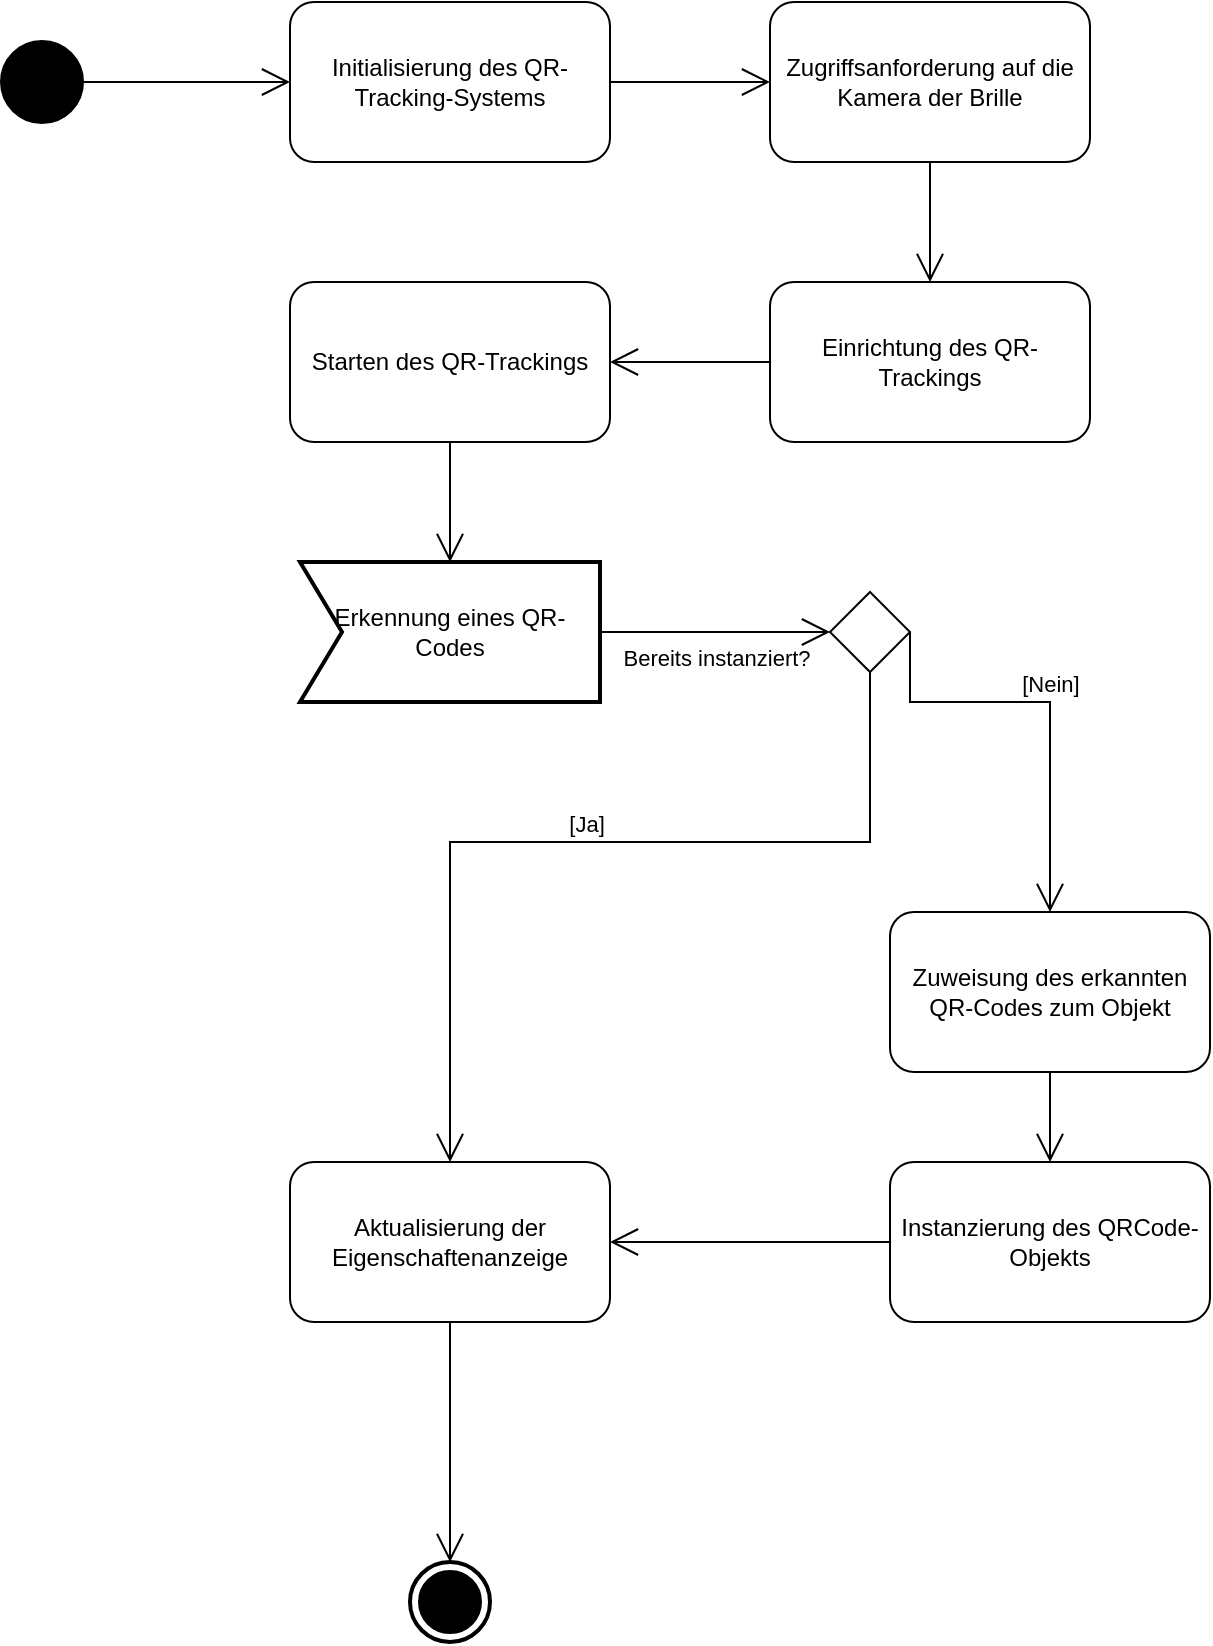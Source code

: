 <mxfile version="23.1.4" type="device">
  <diagram name="Seite-1" id="HstTtl04XwhdvgVcIJdO">
    <mxGraphModel dx="1430" dy="786" grid="1" gridSize="10" guides="1" tooltips="1" connect="1" arrows="1" fold="1" page="1" pageScale="1" pageWidth="827" pageHeight="1169" math="0" shadow="0">
      <root>
        <mxCell id="0" />
        <mxCell id="1" parent="0" />
        <mxCell id="myiTS_FSy3hXaOzNeJer-1" value="" style="shape=ellipse;html=1;fillColor=strokeColor;strokeWidth=2;verticalLabelPosition=bottom;verticalAlignment=top;perimeter=ellipsePerimeter;" parent="1" vertex="1">
          <mxGeometry x="80" y="90" width="40" height="40" as="geometry" />
        </mxCell>
        <mxCell id="myiTS_FSy3hXaOzNeJer-2" value="Initialisierung des QR-Tracking-Systems" style="shape=rect;html=1;rounded=1;whiteSpace=wrap;align=center;" parent="1" vertex="1">
          <mxGeometry x="224" y="70" width="160" height="80" as="geometry" />
        </mxCell>
        <mxCell id="myiTS_FSy3hXaOzNeJer-3" value="Zugriffsanforderung auf die Kamera der Brille" style="shape=rect;html=1;rounded=1;whiteSpace=wrap;align=center;" parent="1" vertex="1">
          <mxGeometry x="464" y="70" width="160" height="80" as="geometry" />
        </mxCell>
        <mxCell id="myiTS_FSy3hXaOzNeJer-4" value="Einrichtung des QR-Trackings" style="shape=rect;html=1;rounded=1;whiteSpace=wrap;align=center;" parent="1" vertex="1">
          <mxGeometry x="464" y="210" width="160" height="80" as="geometry" />
        </mxCell>
        <mxCell id="myiTS_FSy3hXaOzNeJer-6" value="Starten des QR-Trackings" style="shape=rect;html=1;rounded=1;whiteSpace=wrap;align=center;" parent="1" vertex="1">
          <mxGeometry x="224" y="210" width="160" height="80" as="geometry" />
        </mxCell>
        <mxCell id="myiTS_FSy3hXaOzNeJer-7" value="Instanzierung des QRCode-Objekts" style="shape=rect;html=1;rounded=1;whiteSpace=wrap;align=center;" parent="1" vertex="1">
          <mxGeometry x="524" y="650" width="160" height="80" as="geometry" />
        </mxCell>
        <mxCell id="myiTS_FSy3hXaOzNeJer-8" value="Zuweisung des erkannten QR-Codes zum Objekt" style="shape=rect;html=1;rounded=1;whiteSpace=wrap;align=center;" parent="1" vertex="1">
          <mxGeometry x="524" y="525" width="160" height="80" as="geometry" />
        </mxCell>
        <mxCell id="myiTS_FSy3hXaOzNeJer-9" value="Aktualisierung der Eigenschaftenanzeige" style="shape=rect;html=1;rounded=1;whiteSpace=wrap;align=center;" parent="1" vertex="1">
          <mxGeometry x="224" y="650" width="160" height="80" as="geometry" />
        </mxCell>
        <mxCell id="myiTS_FSy3hXaOzNeJer-10" value="Erkennung eines QR-Codes" style="html=1;shape=mxgraph.sysml.accEvent;strokeWidth=2;whiteSpace=wrap;align=center;" parent="1" vertex="1">
          <mxGeometry x="229" y="350" width="150" height="70" as="geometry" />
        </mxCell>
        <mxCell id="myiTS_FSy3hXaOzNeJer-12" value="" style="shape=rhombus;html=1;verticalLabelPosition=bottom;verticalAlignment=top;" parent="1" vertex="1">
          <mxGeometry x="494" y="365" width="40" height="40" as="geometry" />
        </mxCell>
        <mxCell id="myiTS_FSy3hXaOzNeJer-14" value="[Nein]" style="edgeStyle=elbowEdgeStyle;html=1;elbow=vertical;verticalAlign=bottom;endArrow=open;rounded=0;labelBackgroundColor=none;endSize=12;exitX=1;exitY=0.5;exitDx=0;exitDy=0;" parent="1" source="myiTS_FSy3hXaOzNeJer-12" target="myiTS_FSy3hXaOzNeJer-8" edge="1">
          <mxGeometry relative="1" as="geometry">
            <mxPoint x="564" y="520" as="targetPoint" />
            <Array as="points">
              <mxPoint x="604" y="420" />
            </Array>
          </mxGeometry>
        </mxCell>
        <mxCell id="myiTS_FSy3hXaOzNeJer-15" value="[Ja]" style="edgeStyle=elbowEdgeStyle;html=1;elbow=vertical;verticalAlign=bottom;endArrow=open;rounded=0;labelBackgroundColor=none;endSize=12;entryX=0.5;entryY=0;entryDx=0;entryDy=0;" parent="1" source="myiTS_FSy3hXaOzNeJer-12" target="myiTS_FSy3hXaOzNeJer-9" edge="1">
          <mxGeometry relative="1" as="geometry">
            <mxPoint x="364" y="520" as="targetPoint" />
            <Array as="points">
              <mxPoint x="384" y="490" />
            </Array>
          </mxGeometry>
        </mxCell>
        <mxCell id="myiTS_FSy3hXaOzNeJer-16" value="" style="html=1;shape=mxgraph.sysml.actFinal;strokeWidth=2;verticalLabelPosition=bottom;verticalAlignment=top;" parent="1" vertex="1">
          <mxGeometry x="284" y="850" width="40" height="40" as="geometry" />
        </mxCell>
        <mxCell id="myiTS_FSy3hXaOzNeJer-17" value="" style="edgeStyle=none;html=1;endArrow=open;endSize=12;verticalAlign=top;labelBackgroundColor=none;rounded=0;exitX=1;exitY=0.5;exitDx=0;exitDy=0;" parent="1" source="myiTS_FSy3hXaOzNeJer-1" target="myiTS_FSy3hXaOzNeJer-2" edge="1">
          <mxGeometry width="160" relative="1" as="geometry">
            <mxPoint x="104" y="550" as="sourcePoint" />
            <mxPoint x="264" y="550" as="targetPoint" />
          </mxGeometry>
        </mxCell>
        <mxCell id="myiTS_FSy3hXaOzNeJer-18" value="" style="edgeStyle=none;html=1;endArrow=open;endSize=12;verticalAlign=top;labelBackgroundColor=none;rounded=0;" parent="1" source="myiTS_FSy3hXaOzNeJer-2" target="myiTS_FSy3hXaOzNeJer-3" edge="1">
          <mxGeometry width="160" relative="1" as="geometry">
            <mxPoint x="114" y="560" as="sourcePoint" />
            <mxPoint x="274" y="560" as="targetPoint" />
          </mxGeometry>
        </mxCell>
        <mxCell id="myiTS_FSy3hXaOzNeJer-19" value="" style="edgeStyle=none;html=1;endArrow=open;endSize=12;verticalAlign=top;labelBackgroundColor=none;rounded=0;" parent="1" source="myiTS_FSy3hXaOzNeJer-3" target="myiTS_FSy3hXaOzNeJer-4" edge="1">
          <mxGeometry width="160" relative="1" as="geometry">
            <mxPoint x="124" y="570" as="sourcePoint" />
            <mxPoint x="284" y="570" as="targetPoint" />
          </mxGeometry>
        </mxCell>
        <mxCell id="myiTS_FSy3hXaOzNeJer-20" value="" style="edgeStyle=none;html=1;endArrow=open;endSize=12;verticalAlign=top;labelBackgroundColor=none;rounded=0;" parent="1" source="myiTS_FSy3hXaOzNeJer-4" target="myiTS_FSy3hXaOzNeJer-6" edge="1">
          <mxGeometry width="160" relative="1" as="geometry">
            <mxPoint x="134" y="580" as="sourcePoint" />
            <mxPoint x="294" y="580" as="targetPoint" />
          </mxGeometry>
        </mxCell>
        <mxCell id="myiTS_FSy3hXaOzNeJer-21" value="" style="edgeStyle=none;html=1;endArrow=open;endSize=12;verticalAlign=top;labelBackgroundColor=none;rounded=0;" parent="1" source="myiTS_FSy3hXaOzNeJer-6" target="myiTS_FSy3hXaOzNeJer-10" edge="1">
          <mxGeometry width="160" relative="1" as="geometry">
            <mxPoint x="144" y="590" as="sourcePoint" />
            <mxPoint x="304" y="590" as="targetPoint" />
          </mxGeometry>
        </mxCell>
        <mxCell id="myiTS_FSy3hXaOzNeJer-22" value="" style="edgeStyle=none;html=1;endArrow=open;endSize=12;verticalAlign=top;labelBackgroundColor=none;rounded=0;" parent="1" source="myiTS_FSy3hXaOzNeJer-8" target="myiTS_FSy3hXaOzNeJer-7" edge="1">
          <mxGeometry width="160" relative="1" as="geometry">
            <mxPoint x="154" y="600" as="sourcePoint" />
            <mxPoint x="314" y="600" as="targetPoint" />
          </mxGeometry>
        </mxCell>
        <mxCell id="myiTS_FSy3hXaOzNeJer-23" value="" style="edgeStyle=none;html=1;endArrow=open;endSize=12;verticalAlign=top;labelBackgroundColor=none;rounded=0;" parent="1" source="myiTS_FSy3hXaOzNeJer-7" target="myiTS_FSy3hXaOzNeJer-9" edge="1">
          <mxGeometry width="160" relative="1" as="geometry">
            <mxPoint x="164" y="610" as="sourcePoint" />
            <mxPoint x="324" y="610" as="targetPoint" />
          </mxGeometry>
        </mxCell>
        <mxCell id="myiTS_FSy3hXaOzNeJer-24" value="" style="edgeStyle=none;html=1;endArrow=open;endSize=12;verticalAlign=top;labelBackgroundColor=none;rounded=0;" parent="1" source="myiTS_FSy3hXaOzNeJer-9" target="myiTS_FSy3hXaOzNeJer-16" edge="1">
          <mxGeometry width="160" relative="1" as="geometry">
            <mxPoint x="174" y="620" as="sourcePoint" />
            <mxPoint x="334" y="620" as="targetPoint" />
          </mxGeometry>
        </mxCell>
        <mxCell id="myiTS_FSy3hXaOzNeJer-25" value="Bereits instanziert?" style="edgeStyle=none;html=1;endArrow=open;endSize=12;verticalAlign=top;labelBackgroundColor=none;rounded=0;" parent="1" source="myiTS_FSy3hXaOzNeJer-10" target="myiTS_FSy3hXaOzNeJer-12" edge="1">
          <mxGeometry width="160" relative="1" as="geometry">
            <mxPoint x="234" y="470" as="sourcePoint" />
            <mxPoint x="394" y="470" as="targetPoint" />
          </mxGeometry>
        </mxCell>
      </root>
    </mxGraphModel>
  </diagram>
</mxfile>
